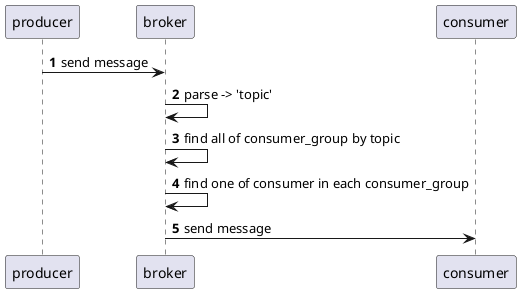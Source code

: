 @startuml
autonumber

producer -> broker : send message
broker -> broker : parse -> 'topic'
broker -> broker : find all of consumer_group by topic
broker -> broker : find one of consumer in each consumer_group
broker -> consumer : send message

@enduml